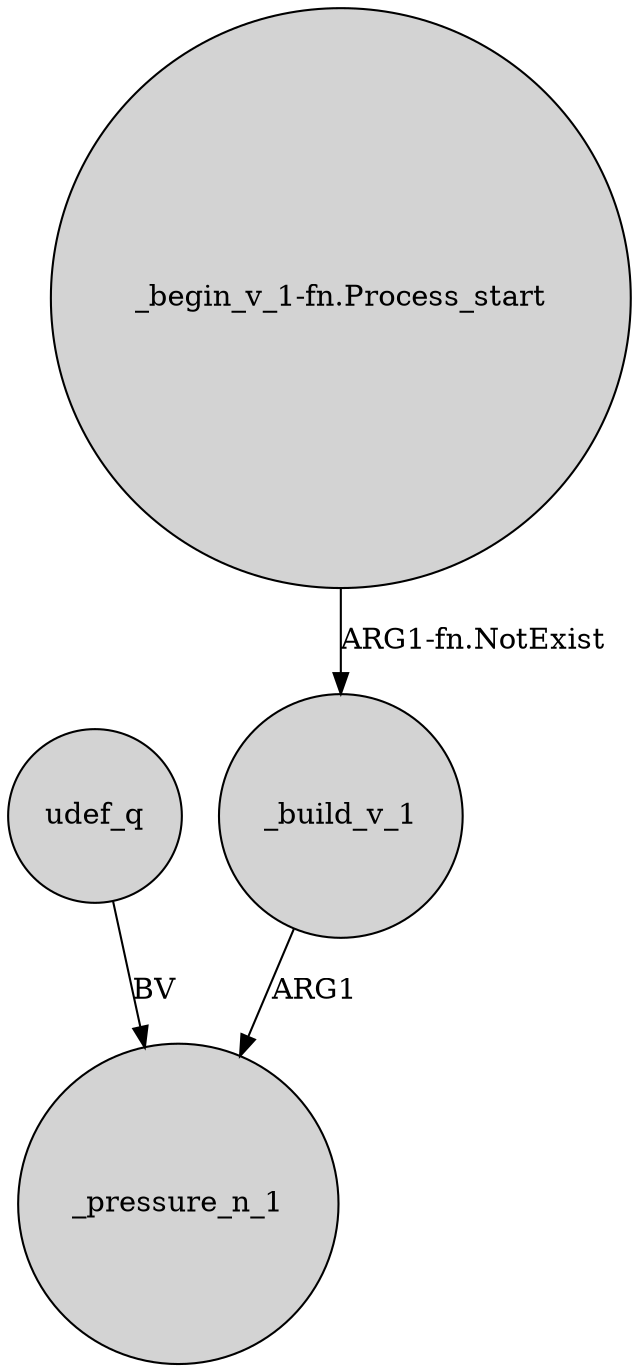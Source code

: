 digraph {
	node [shape=circle style=filled]
	udef_q -> _pressure_n_1 [label=BV]
	"_begin_v_1-fn.Process_start" -> _build_v_1 [label="ARG1-fn.NotExist"]
	_build_v_1 -> _pressure_n_1 [label=ARG1]
}
